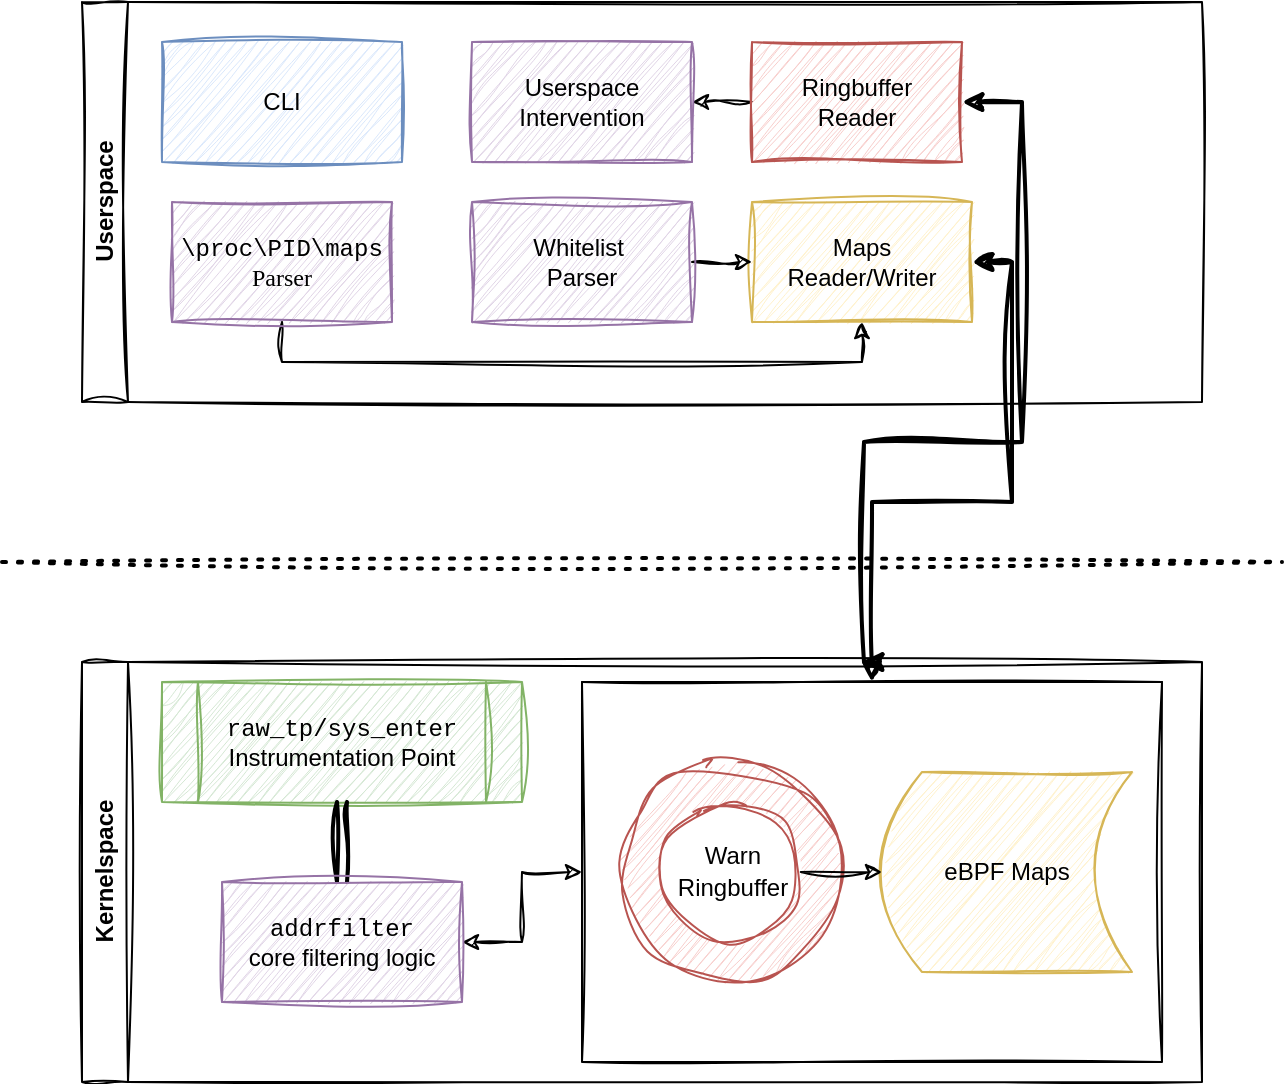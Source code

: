 <mxfile version="26.2.2">
  <diagram name="Page-1" id="Lw-xK5uONCsS2UEiDsAL">
    <mxGraphModel dx="1236" dy="917" grid="1" gridSize="10" guides="1" tooltips="1" connect="1" arrows="1" fold="1" page="1" pageScale="1" pageWidth="1169" pageHeight="827" math="0" shadow="0">
      <root>
        <mxCell id="0" />
        <mxCell id="1" parent="0" />
        <mxCell id="h68JlARCK2-a_7TLO-Ol-1" value="Kernelspace" style="swimlane;horizontal=0;whiteSpace=wrap;html=1;labelBackgroundColor=none;sketch=1;curveFitting=1;jiggle=2;" vertex="1" parent="1">
          <mxGeometry x="240" y="490" width="560" height="210" as="geometry" />
        </mxCell>
        <mxCell id="h68JlARCK2-a_7TLO-Ol-8" value="&lt;font face=&quot;Courier New&quot;&gt;raw_tp/sys_enter&lt;/font&gt;&lt;div&gt;Instrumentation Point&lt;/div&gt;" style="shape=process;whiteSpace=wrap;html=1;backgroundOutline=1;labelBackgroundColor=none;sketch=1;curveFitting=1;jiggle=2;fillColor=#d5e8d4;strokeColor=#82b366;" vertex="1" parent="h68JlARCK2-a_7TLO-Ol-1">
          <mxGeometry x="40" y="10" width="180" height="60" as="geometry" />
        </mxCell>
        <mxCell id="h68JlARCK2-a_7TLO-Ol-18" value="" style="edgeStyle=orthogonalEdgeStyle;rounded=0;orthogonalLoop=1;jettySize=auto;html=1;exitX=0.5;exitY=0;exitDx=0;exitDy=0;entryX=0.5;entryY=1;entryDx=0;entryDy=0;shape=link;strokeWidth=2;labelBackgroundColor=none;fontColor=default;sketch=1;curveFitting=1;jiggle=2;" edge="1" parent="h68JlARCK2-a_7TLO-Ol-1" source="h68JlARCK2-a_7TLO-Ol-17" target="h68JlARCK2-a_7TLO-Ol-8">
          <mxGeometry relative="1" as="geometry" />
        </mxCell>
        <mxCell id="h68JlARCK2-a_7TLO-Ol-33" style="edgeStyle=orthogonalEdgeStyle;rounded=0;hachureGap=4;orthogonalLoop=1;jettySize=auto;html=1;exitX=1;exitY=0.5;exitDx=0;exitDy=0;entryX=0;entryY=0.5;entryDx=0;entryDy=0;fontFamily=Architects Daughter;fontSource=https%3A%2F%2Ffonts.googleapis.com%2Fcss%3Ffamily%3DArchitects%2BDaughter;startArrow=classic;startFill=1;strokeWidth=1;sketch=1;curveFitting=1;jiggle=2;" edge="1" parent="h68JlARCK2-a_7TLO-Ol-1" source="h68JlARCK2-a_7TLO-Ol-17" target="h68JlARCK2-a_7TLO-Ol-20">
          <mxGeometry relative="1" as="geometry" />
        </mxCell>
        <mxCell id="h68JlARCK2-a_7TLO-Ol-17" value="&lt;font face=&quot;Courier New&quot;&gt;addrfilter&lt;/font&gt;&lt;div&gt;core filtering logic&lt;/div&gt;" style="rounded=0;whiteSpace=wrap;html=1;labelBackgroundColor=none;sketch=1;curveFitting=1;jiggle=2;fillColor=#e1d5e7;strokeColor=#9673a6;" vertex="1" parent="h68JlARCK2-a_7TLO-Ol-1">
          <mxGeometry x="70" y="110" width="120" height="60" as="geometry" />
        </mxCell>
        <mxCell id="h68JlARCK2-a_7TLO-Ol-20" value="" style="swimlane;startSize=0;labelBackgroundColor=none;sketch=1;curveFitting=1;jiggle=2;" vertex="1" parent="h68JlARCK2-a_7TLO-Ol-1">
          <mxGeometry x="250" y="10" width="290" height="190" as="geometry" />
        </mxCell>
        <mxCell id="h68JlARCK2-a_7TLO-Ol-15" value="eBPF Maps" style="shape=dataStorage;whiteSpace=wrap;html=1;fixedSize=1;labelBackgroundColor=none;sketch=1;curveFitting=1;jiggle=2;fillColor=#fff2cc;strokeColor=#d6b656;" vertex="1" parent="h68JlARCK2-a_7TLO-Ol-20">
          <mxGeometry x="150" y="45" width="125" height="100" as="geometry" />
        </mxCell>
        <mxCell id="h68JlARCK2-a_7TLO-Ol-32" value="" style="group;sketch=1;curveFitting=1;jiggle=2;" vertex="1" connectable="0" parent="h68JlARCK2-a_7TLO-Ol-20">
          <mxGeometry x="20" y="40" width="130" height="110" as="geometry" />
        </mxCell>
        <mxCell id="h68JlARCK2-a_7TLO-Ol-30" value="" style="ellipse;whiteSpace=wrap;html=1;aspect=fixed;hachureGap=4;fontFamily=Architects Daughter;fontSource=https%3A%2F%2Ffonts.googleapis.com%2Fcss%3Ffamily%3DArchitects%2BDaughter;sketch=1;curveFitting=1;jiggle=2;fillColor=#f8cecc;strokeColor=#b85450;" vertex="1" parent="h68JlARCK2-a_7TLO-Ol-32">
          <mxGeometry width="110.0" height="110.0" as="geometry" />
        </mxCell>
        <mxCell id="h68JlARCK2-a_7TLO-Ol-31" value="&lt;font face=&quot;Helvetica&quot;&gt;Warn Ringbuffer&lt;/font&gt;" style="ellipse;whiteSpace=wrap;html=1;aspect=fixed;hachureGap=4;fontFamily=Architects Daughter;fontSource=https%3A%2F%2Ffonts.googleapis.com%2Fcss%3Ffamily%3DArchitects%2BDaughter;sketch=1;curveFitting=1;jiggle=2;strokeColor=light-dark(#b95450, #ededed);" vertex="1" parent="h68JlARCK2-a_7TLO-Ol-32">
          <mxGeometry x="20.625" y="20.625" width="68.75" height="68.75" as="geometry" />
        </mxCell>
        <mxCell id="h68JlARCK2-a_7TLO-Ol-43" value="" style="edgeStyle=orthogonalEdgeStyle;rounded=0;sketch=1;hachureGap=4;jiggle=2;curveFitting=1;orthogonalLoop=1;jettySize=auto;html=1;fontFamily=Architects Daughter;fontSource=https%3A%2F%2Ffonts.googleapis.com%2Fcss%3Ffamily%3DArchitects%2BDaughter;" edge="1" parent="h68JlARCK2-a_7TLO-Ol-20" source="h68JlARCK2-a_7TLO-Ol-31" target="h68JlARCK2-a_7TLO-Ol-15">
          <mxGeometry relative="1" as="geometry" />
        </mxCell>
        <mxCell id="h68JlARCK2-a_7TLO-Ol-2" value="Userspace" style="swimlane;horizontal=0;whiteSpace=wrap;html=1;labelBackgroundColor=none;sketch=1;curveFitting=1;jiggle=2;" vertex="1" parent="1">
          <mxGeometry x="240" y="160" width="560" height="200" as="geometry" />
        </mxCell>
        <mxCell id="h68JlARCK2-a_7TLO-Ol-3" value="CLI" style="rounded=0;whiteSpace=wrap;html=1;labelBackgroundColor=none;sketch=1;curveFitting=1;jiggle=2;fillColor=#dae8fc;strokeColor=#6c8ebf;" vertex="1" parent="h68JlARCK2-a_7TLO-Ol-2">
          <mxGeometry x="40" y="20" width="120" height="60" as="geometry" />
        </mxCell>
        <mxCell id="h68JlARCK2-a_7TLO-Ol-36" style="edgeStyle=orthogonalEdgeStyle;rounded=0;hachureGap=4;orthogonalLoop=1;jettySize=auto;html=1;exitX=0.5;exitY=1;exitDx=0;exitDy=0;fontFamily=Architects Daughter;fontSource=https%3A%2F%2Ffonts.googleapis.com%2Fcss%3Ffamily%3DArchitects%2BDaughter;entryX=0.5;entryY=1;entryDx=0;entryDy=0;sketch=1;curveFitting=1;jiggle=2;" edge="1" parent="h68JlARCK2-a_7TLO-Ol-2" source="h68JlARCK2-a_7TLO-Ol-4" target="h68JlARCK2-a_7TLO-Ol-6">
          <mxGeometry relative="1" as="geometry">
            <mxPoint x="180" y="180" as="targetPoint" />
            <Array as="points">
              <mxPoint x="100" y="180" />
              <mxPoint x="390" y="180" />
            </Array>
          </mxGeometry>
        </mxCell>
        <mxCell id="h68JlARCK2-a_7TLO-Ol-4" value="&lt;font face=&quot;Courier New&quot;&gt;\proc\PID\maps&lt;/font&gt;&lt;div&gt;&lt;font face=&quot;Verdana&quot;&gt;Parser&lt;/font&gt;&lt;/div&gt;" style="rounded=0;whiteSpace=wrap;html=1;labelBackgroundColor=none;sketch=1;curveFitting=1;jiggle=2;fillColor=#e1d5e7;strokeColor=#9673a6;" vertex="1" parent="h68JlARCK2-a_7TLO-Ol-2">
          <mxGeometry x="45" y="100" width="110" height="60" as="geometry" />
        </mxCell>
        <mxCell id="h68JlARCK2-a_7TLO-Ol-40" style="edgeStyle=orthogonalEdgeStyle;rounded=0;sketch=1;hachureGap=4;jiggle=2;curveFitting=1;orthogonalLoop=1;jettySize=auto;html=1;exitX=1;exitY=0.5;exitDx=0;exitDy=0;fontFamily=Architects Daughter;fontSource=https%3A%2F%2Ffonts.googleapis.com%2Fcss%3Ffamily%3DArchitects%2BDaughter;strokeWidth=2;startArrow=classic;startFill=1;" edge="1" parent="h68JlARCK2-a_7TLO-Ol-2" source="h68JlARCK2-a_7TLO-Ol-5">
          <mxGeometry relative="1" as="geometry">
            <mxPoint x="390" y="330" as="targetPoint" />
            <Array as="points">
              <mxPoint x="470" y="50" />
              <mxPoint x="470" y="220" />
              <mxPoint x="391" y="220" />
            </Array>
          </mxGeometry>
        </mxCell>
        <mxCell id="h68JlARCK2-a_7TLO-Ol-42" style="edgeStyle=orthogonalEdgeStyle;rounded=0;sketch=1;hachureGap=4;jiggle=2;curveFitting=1;orthogonalLoop=1;jettySize=auto;html=1;exitX=0;exitY=0.5;exitDx=0;exitDy=0;entryX=1;entryY=0.5;entryDx=0;entryDy=0;fontFamily=Architects Daughter;fontSource=https%3A%2F%2Ffonts.googleapis.com%2Fcss%3Ffamily%3DArchitects%2BDaughter;" edge="1" parent="h68JlARCK2-a_7TLO-Ol-2" source="h68JlARCK2-a_7TLO-Ol-5" target="h68JlARCK2-a_7TLO-Ol-9">
          <mxGeometry relative="1" as="geometry" />
        </mxCell>
        <mxCell id="h68JlARCK2-a_7TLO-Ol-5" value="Ringbuffer&lt;div&gt;Reader&lt;/div&gt;" style="rounded=0;whiteSpace=wrap;html=1;labelBackgroundColor=none;sketch=1;curveFitting=1;jiggle=2;fillColor=#f8cecc;strokeColor=#b85450;" vertex="1" parent="h68JlARCK2-a_7TLO-Ol-2">
          <mxGeometry x="335" y="20" width="105" height="60" as="geometry" />
        </mxCell>
        <mxCell id="h68JlARCK2-a_7TLO-Ol-6" value="Maps&lt;div&gt;Reader/Writer&lt;/div&gt;" style="rounded=0;whiteSpace=wrap;html=1;labelBackgroundColor=none;sketch=1;curveFitting=1;jiggle=2;fillColor=#fff2cc;strokeColor=#d6b656;" vertex="1" parent="h68JlARCK2-a_7TLO-Ol-2">
          <mxGeometry x="335" y="100" width="110" height="60" as="geometry" />
        </mxCell>
        <mxCell id="h68JlARCK2-a_7TLO-Ol-9" value="Userspace Intervention" style="rounded=0;whiteSpace=wrap;html=1;labelBackgroundColor=none;sketch=1;curveFitting=1;jiggle=2;fillColor=#e1d5e7;strokeColor=#9673a6;" vertex="1" parent="h68JlARCK2-a_7TLO-Ol-2">
          <mxGeometry x="195" y="20" width="110" height="60" as="geometry" />
        </mxCell>
        <mxCell id="h68JlARCK2-a_7TLO-Ol-35" style="edgeStyle=orthogonalEdgeStyle;rounded=0;hachureGap=4;orthogonalLoop=1;jettySize=auto;html=1;exitX=1;exitY=0.5;exitDx=0;exitDy=0;entryX=0;entryY=0.5;entryDx=0;entryDy=0;fontFamily=Architects Daughter;fontSource=https%3A%2F%2Ffonts.googleapis.com%2Fcss%3Ffamily%3DArchitects%2BDaughter;sketch=1;curveFitting=1;jiggle=2;" edge="1" parent="h68JlARCK2-a_7TLO-Ol-2" source="h68JlARCK2-a_7TLO-Ol-10" target="h68JlARCK2-a_7TLO-Ol-6">
          <mxGeometry relative="1" as="geometry" />
        </mxCell>
        <mxCell id="h68JlARCK2-a_7TLO-Ol-10" value="Whitelist&amp;nbsp;&lt;div&gt;Parser&lt;/div&gt;" style="rounded=0;whiteSpace=wrap;html=1;labelBackgroundColor=none;sketch=1;curveFitting=1;jiggle=2;fillColor=#e1d5e7;strokeColor=#9673a6;" vertex="1" parent="h68JlARCK2-a_7TLO-Ol-2">
          <mxGeometry x="195" y="100" width="110" height="60" as="geometry" />
        </mxCell>
        <mxCell id="h68JlARCK2-a_7TLO-Ol-26" value="" style="endArrow=none;dashed=1;html=1;dashPattern=1 3;strokeWidth=2;rounded=0;labelBackgroundColor=none;fontColor=default;sketch=1;curveFitting=1;jiggle=2;" edge="1" parent="1">
          <mxGeometry width="50" height="50" relative="1" as="geometry">
            <mxPoint x="200" y="440" as="sourcePoint" />
            <mxPoint x="840" y="440" as="targetPoint" />
          </mxGeometry>
        </mxCell>
        <mxCell id="h68JlARCK2-a_7TLO-Ol-39" style="edgeStyle=orthogonalEdgeStyle;rounded=0;sketch=1;hachureGap=4;jiggle=2;curveFitting=1;orthogonalLoop=1;jettySize=auto;html=1;exitX=1;exitY=0.5;exitDx=0;exitDy=0;entryX=0.5;entryY=0;entryDx=0;entryDy=0;fontFamily=Architects Daughter;fontSource=https%3A%2F%2Ffonts.googleapis.com%2Fcss%3Ffamily%3DArchitects%2BDaughter;strokeWidth=2;startArrow=classic;startFill=1;" edge="1" parent="1" source="h68JlARCK2-a_7TLO-Ol-6" target="h68JlARCK2-a_7TLO-Ol-20">
          <mxGeometry relative="1" as="geometry" />
        </mxCell>
      </root>
    </mxGraphModel>
  </diagram>
</mxfile>
